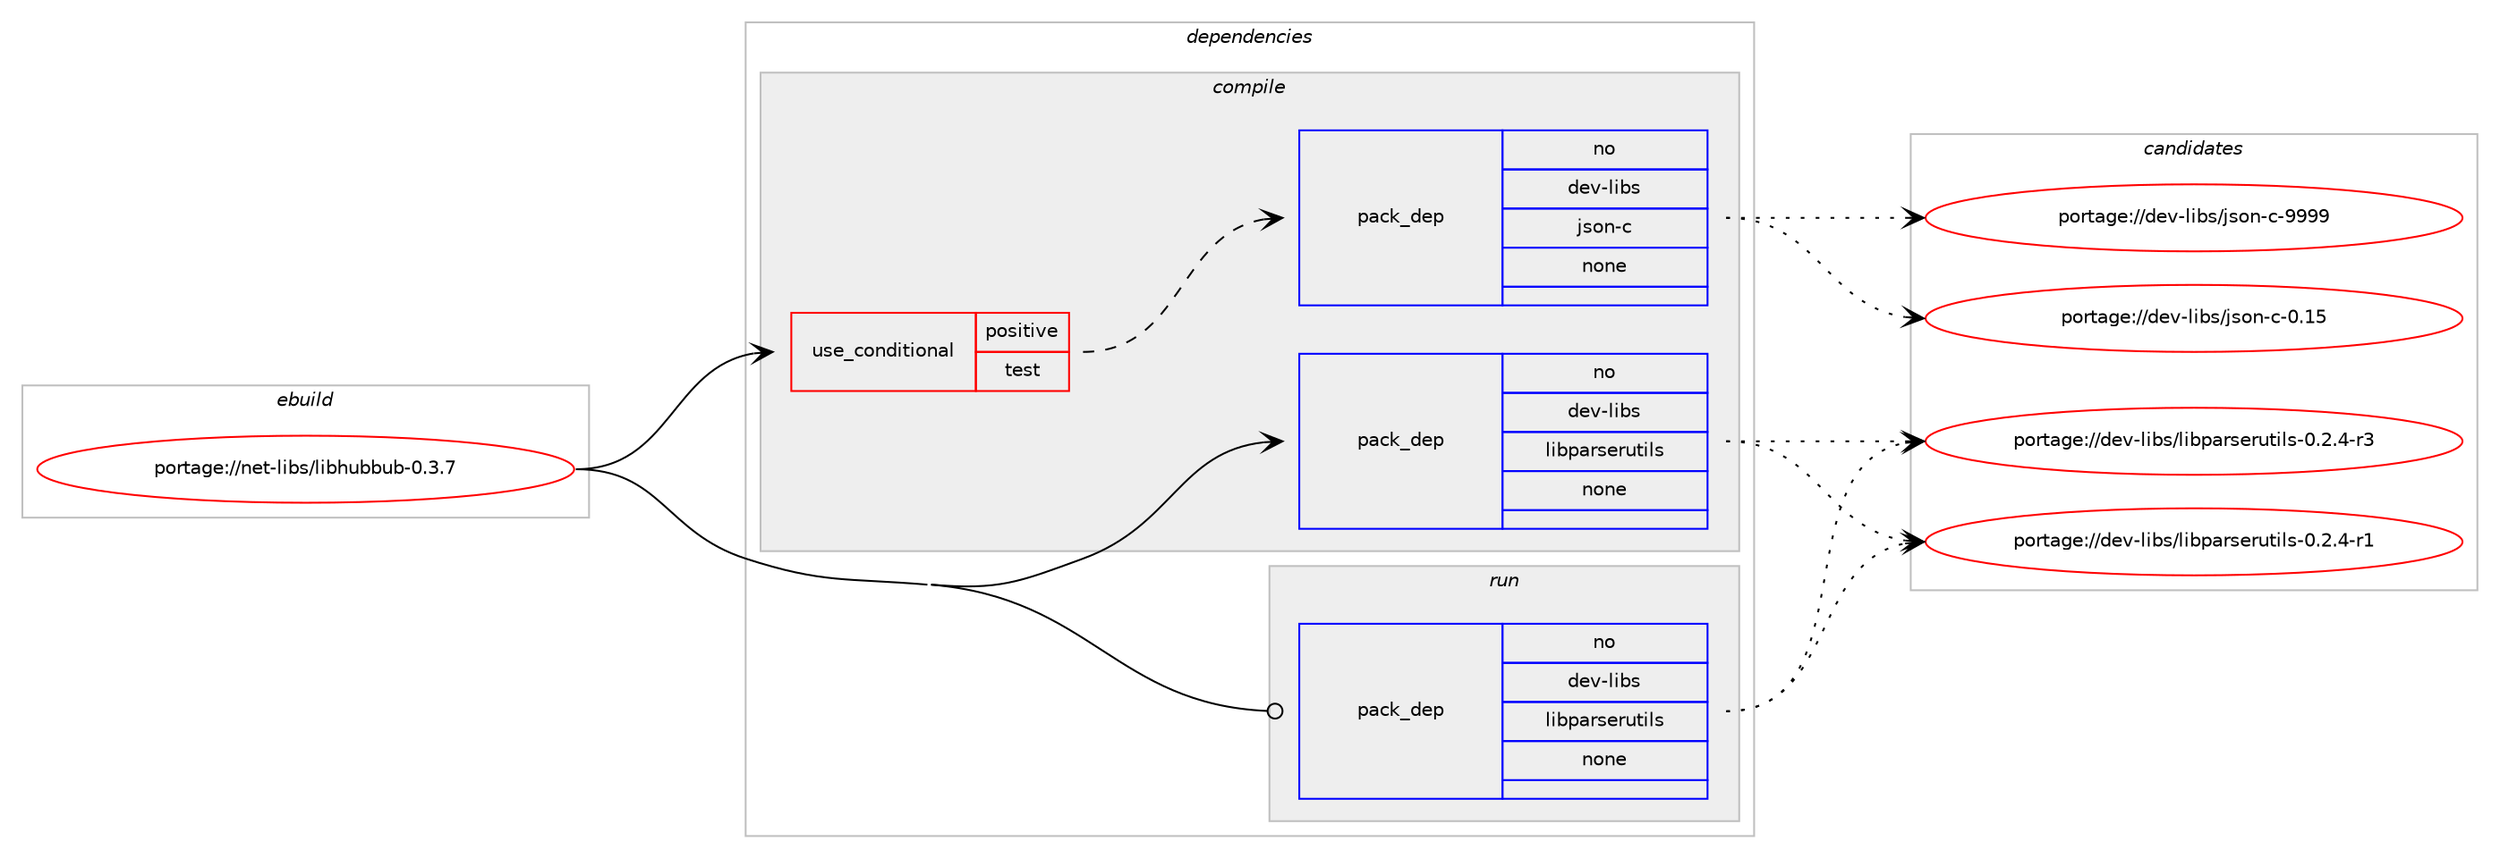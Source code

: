 digraph prolog {

# *************
# Graph options
# *************

newrank=true;
concentrate=true;
compound=true;
graph [rankdir=LR,fontname=Helvetica,fontsize=10,ranksep=1.5];#, ranksep=2.5, nodesep=0.2];
edge  [arrowhead=vee];
node  [fontname=Helvetica,fontsize=10];

# **********
# The ebuild
# **********

subgraph cluster_leftcol {
color=gray;
rank=same;
label=<<i>ebuild</i>>;
id [label="portage://net-libs/libhubbub-0.3.7", color=red, width=4, href="../net-libs/libhubbub-0.3.7.svg"];
}

# ****************
# The dependencies
# ****************

subgraph cluster_midcol {
color=gray;
label=<<i>dependencies</i>>;
subgraph cluster_compile {
fillcolor="#eeeeee";
style=filled;
label=<<i>compile</i>>;
subgraph cond4797 {
dependency16153 [label=<<TABLE BORDER="0" CELLBORDER="1" CELLSPACING="0" CELLPADDING="4"><TR><TD ROWSPAN="3" CELLPADDING="10">use_conditional</TD></TR><TR><TD>positive</TD></TR><TR><TD>test</TD></TR></TABLE>>, shape=none, color=red];
subgraph pack11203 {
dependency16154 [label=<<TABLE BORDER="0" CELLBORDER="1" CELLSPACING="0" CELLPADDING="4" WIDTH="220"><TR><TD ROWSPAN="6" CELLPADDING="30">pack_dep</TD></TR><TR><TD WIDTH="110">no</TD></TR><TR><TD>dev-libs</TD></TR><TR><TD>json-c</TD></TR><TR><TD>none</TD></TR><TR><TD></TD></TR></TABLE>>, shape=none, color=blue];
}
dependency16153:e -> dependency16154:w [weight=20,style="dashed",arrowhead="vee"];
}
id:e -> dependency16153:w [weight=20,style="solid",arrowhead="vee"];
subgraph pack11204 {
dependency16155 [label=<<TABLE BORDER="0" CELLBORDER="1" CELLSPACING="0" CELLPADDING="4" WIDTH="220"><TR><TD ROWSPAN="6" CELLPADDING="30">pack_dep</TD></TR><TR><TD WIDTH="110">no</TD></TR><TR><TD>dev-libs</TD></TR><TR><TD>libparserutils</TD></TR><TR><TD>none</TD></TR><TR><TD></TD></TR></TABLE>>, shape=none, color=blue];
}
id:e -> dependency16155:w [weight=20,style="solid",arrowhead="vee"];
}
subgraph cluster_compileandrun {
fillcolor="#eeeeee";
style=filled;
label=<<i>compile and run</i>>;
}
subgraph cluster_run {
fillcolor="#eeeeee";
style=filled;
label=<<i>run</i>>;
subgraph pack11205 {
dependency16156 [label=<<TABLE BORDER="0" CELLBORDER="1" CELLSPACING="0" CELLPADDING="4" WIDTH="220"><TR><TD ROWSPAN="6" CELLPADDING="30">pack_dep</TD></TR><TR><TD WIDTH="110">no</TD></TR><TR><TD>dev-libs</TD></TR><TR><TD>libparserutils</TD></TR><TR><TD>none</TD></TR><TR><TD></TD></TR></TABLE>>, shape=none, color=blue];
}
id:e -> dependency16156:w [weight=20,style="solid",arrowhead="odot"];
}
}

# **************
# The candidates
# **************

subgraph cluster_choices {
rank=same;
color=gray;
label=<<i>candidates</i>>;

subgraph choice11203 {
color=black;
nodesep=1;
choice10010111845108105981154710611511111045994557575757 [label="portage://dev-libs/json-c-9999", color=red, width=4,href="../dev-libs/json-c-9999.svg"];
choice10010111845108105981154710611511111045994548464953 [label="portage://dev-libs/json-c-0.15", color=red, width=4,href="../dev-libs/json-c-0.15.svg"];
dependency16154:e -> choice10010111845108105981154710611511111045994557575757:w [style=dotted,weight="100"];
dependency16154:e -> choice10010111845108105981154710611511111045994548464953:w [style=dotted,weight="100"];
}
subgraph choice11204 {
color=black;
nodesep=1;
choice10010111845108105981154710810598112971141151011141171161051081154548465046524511451 [label="portage://dev-libs/libparserutils-0.2.4-r3", color=red, width=4,href="../dev-libs/libparserutils-0.2.4-r3.svg"];
choice10010111845108105981154710810598112971141151011141171161051081154548465046524511449 [label="portage://dev-libs/libparserutils-0.2.4-r1", color=red, width=4,href="../dev-libs/libparserutils-0.2.4-r1.svg"];
dependency16155:e -> choice10010111845108105981154710810598112971141151011141171161051081154548465046524511451:w [style=dotted,weight="100"];
dependency16155:e -> choice10010111845108105981154710810598112971141151011141171161051081154548465046524511449:w [style=dotted,weight="100"];
}
subgraph choice11205 {
color=black;
nodesep=1;
choice10010111845108105981154710810598112971141151011141171161051081154548465046524511451 [label="portage://dev-libs/libparserutils-0.2.4-r3", color=red, width=4,href="../dev-libs/libparserutils-0.2.4-r3.svg"];
choice10010111845108105981154710810598112971141151011141171161051081154548465046524511449 [label="portage://dev-libs/libparserutils-0.2.4-r1", color=red, width=4,href="../dev-libs/libparserutils-0.2.4-r1.svg"];
dependency16156:e -> choice10010111845108105981154710810598112971141151011141171161051081154548465046524511451:w [style=dotted,weight="100"];
dependency16156:e -> choice10010111845108105981154710810598112971141151011141171161051081154548465046524511449:w [style=dotted,weight="100"];
}
}

}
